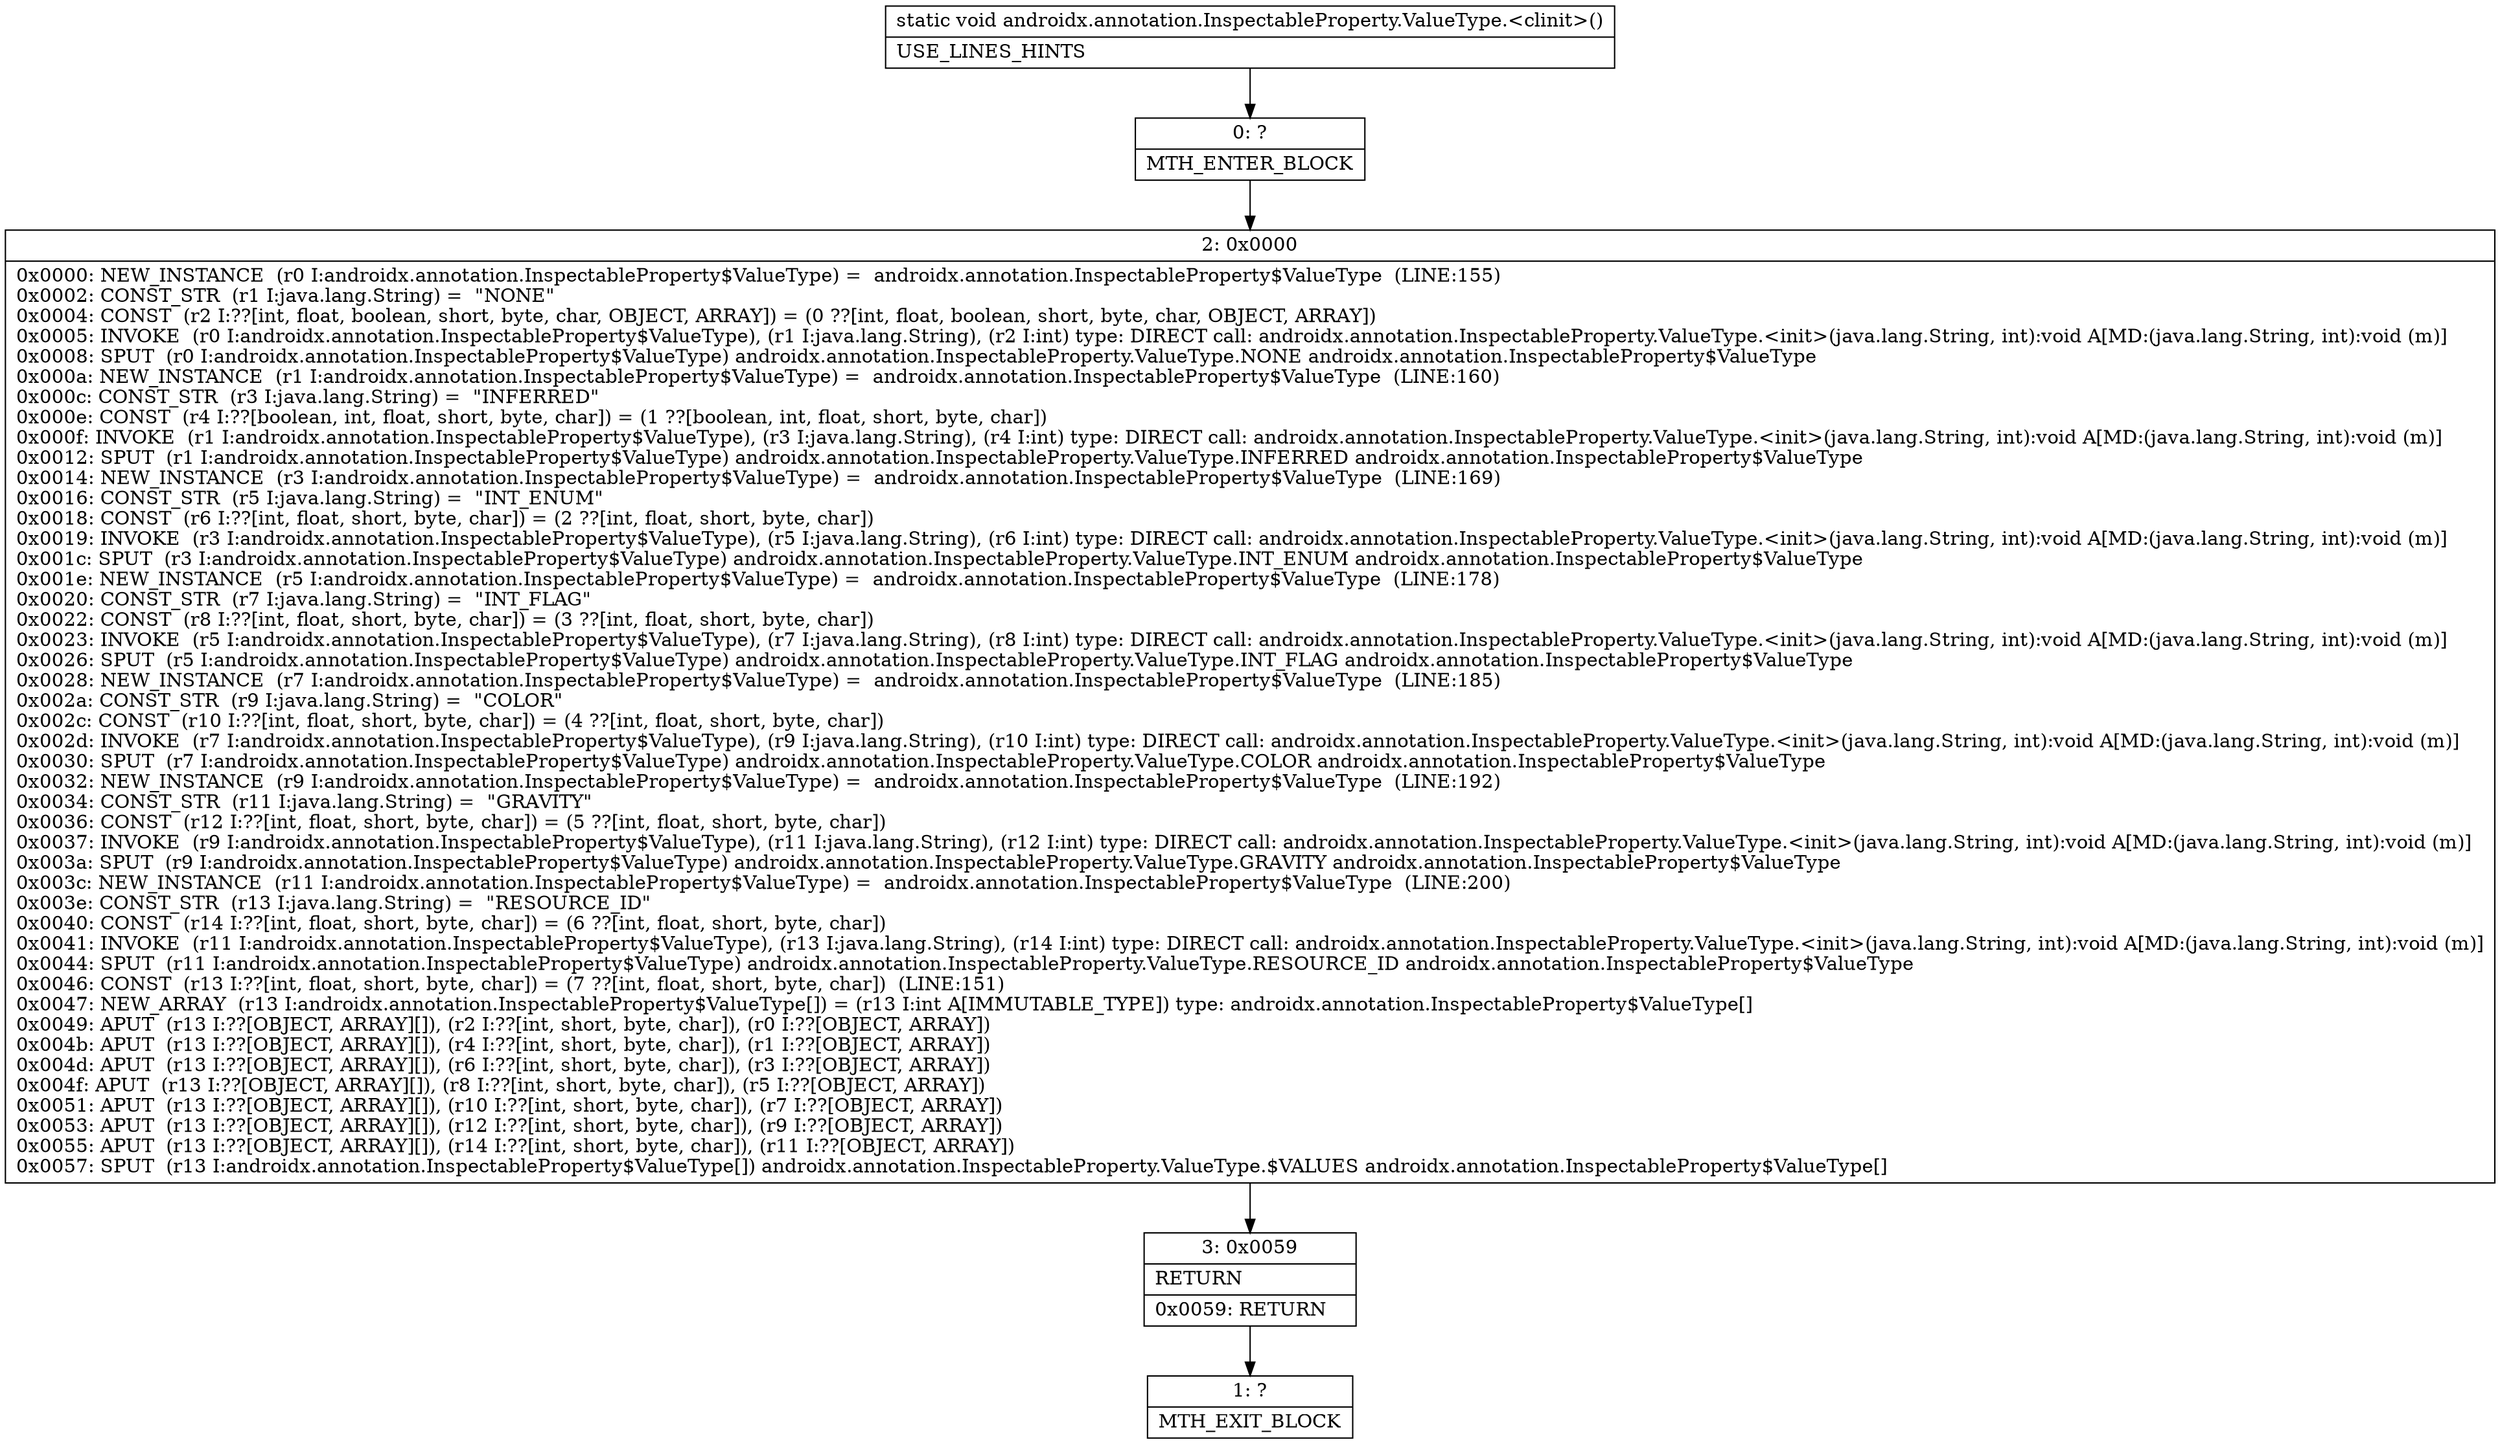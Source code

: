 digraph "CFG forandroidx.annotation.InspectableProperty.ValueType.\<clinit\>()V" {
Node_0 [shape=record,label="{0\:\ ?|MTH_ENTER_BLOCK\l}"];
Node_2 [shape=record,label="{2\:\ 0x0000|0x0000: NEW_INSTANCE  (r0 I:androidx.annotation.InspectableProperty$ValueType) =  androidx.annotation.InspectableProperty$ValueType  (LINE:155)\l0x0002: CONST_STR  (r1 I:java.lang.String) =  \"NONE\" \l0x0004: CONST  (r2 I:??[int, float, boolean, short, byte, char, OBJECT, ARRAY]) = (0 ??[int, float, boolean, short, byte, char, OBJECT, ARRAY]) \l0x0005: INVOKE  (r0 I:androidx.annotation.InspectableProperty$ValueType), (r1 I:java.lang.String), (r2 I:int) type: DIRECT call: androidx.annotation.InspectableProperty.ValueType.\<init\>(java.lang.String, int):void A[MD:(java.lang.String, int):void (m)]\l0x0008: SPUT  (r0 I:androidx.annotation.InspectableProperty$ValueType) androidx.annotation.InspectableProperty.ValueType.NONE androidx.annotation.InspectableProperty$ValueType \l0x000a: NEW_INSTANCE  (r1 I:androidx.annotation.InspectableProperty$ValueType) =  androidx.annotation.InspectableProperty$ValueType  (LINE:160)\l0x000c: CONST_STR  (r3 I:java.lang.String) =  \"INFERRED\" \l0x000e: CONST  (r4 I:??[boolean, int, float, short, byte, char]) = (1 ??[boolean, int, float, short, byte, char]) \l0x000f: INVOKE  (r1 I:androidx.annotation.InspectableProperty$ValueType), (r3 I:java.lang.String), (r4 I:int) type: DIRECT call: androidx.annotation.InspectableProperty.ValueType.\<init\>(java.lang.String, int):void A[MD:(java.lang.String, int):void (m)]\l0x0012: SPUT  (r1 I:androidx.annotation.InspectableProperty$ValueType) androidx.annotation.InspectableProperty.ValueType.INFERRED androidx.annotation.InspectableProperty$ValueType \l0x0014: NEW_INSTANCE  (r3 I:androidx.annotation.InspectableProperty$ValueType) =  androidx.annotation.InspectableProperty$ValueType  (LINE:169)\l0x0016: CONST_STR  (r5 I:java.lang.String) =  \"INT_ENUM\" \l0x0018: CONST  (r6 I:??[int, float, short, byte, char]) = (2 ??[int, float, short, byte, char]) \l0x0019: INVOKE  (r3 I:androidx.annotation.InspectableProperty$ValueType), (r5 I:java.lang.String), (r6 I:int) type: DIRECT call: androidx.annotation.InspectableProperty.ValueType.\<init\>(java.lang.String, int):void A[MD:(java.lang.String, int):void (m)]\l0x001c: SPUT  (r3 I:androidx.annotation.InspectableProperty$ValueType) androidx.annotation.InspectableProperty.ValueType.INT_ENUM androidx.annotation.InspectableProperty$ValueType \l0x001e: NEW_INSTANCE  (r5 I:androidx.annotation.InspectableProperty$ValueType) =  androidx.annotation.InspectableProperty$ValueType  (LINE:178)\l0x0020: CONST_STR  (r7 I:java.lang.String) =  \"INT_FLAG\" \l0x0022: CONST  (r8 I:??[int, float, short, byte, char]) = (3 ??[int, float, short, byte, char]) \l0x0023: INVOKE  (r5 I:androidx.annotation.InspectableProperty$ValueType), (r7 I:java.lang.String), (r8 I:int) type: DIRECT call: androidx.annotation.InspectableProperty.ValueType.\<init\>(java.lang.String, int):void A[MD:(java.lang.String, int):void (m)]\l0x0026: SPUT  (r5 I:androidx.annotation.InspectableProperty$ValueType) androidx.annotation.InspectableProperty.ValueType.INT_FLAG androidx.annotation.InspectableProperty$ValueType \l0x0028: NEW_INSTANCE  (r7 I:androidx.annotation.InspectableProperty$ValueType) =  androidx.annotation.InspectableProperty$ValueType  (LINE:185)\l0x002a: CONST_STR  (r9 I:java.lang.String) =  \"COLOR\" \l0x002c: CONST  (r10 I:??[int, float, short, byte, char]) = (4 ??[int, float, short, byte, char]) \l0x002d: INVOKE  (r7 I:androidx.annotation.InspectableProperty$ValueType), (r9 I:java.lang.String), (r10 I:int) type: DIRECT call: androidx.annotation.InspectableProperty.ValueType.\<init\>(java.lang.String, int):void A[MD:(java.lang.String, int):void (m)]\l0x0030: SPUT  (r7 I:androidx.annotation.InspectableProperty$ValueType) androidx.annotation.InspectableProperty.ValueType.COLOR androidx.annotation.InspectableProperty$ValueType \l0x0032: NEW_INSTANCE  (r9 I:androidx.annotation.InspectableProperty$ValueType) =  androidx.annotation.InspectableProperty$ValueType  (LINE:192)\l0x0034: CONST_STR  (r11 I:java.lang.String) =  \"GRAVITY\" \l0x0036: CONST  (r12 I:??[int, float, short, byte, char]) = (5 ??[int, float, short, byte, char]) \l0x0037: INVOKE  (r9 I:androidx.annotation.InspectableProperty$ValueType), (r11 I:java.lang.String), (r12 I:int) type: DIRECT call: androidx.annotation.InspectableProperty.ValueType.\<init\>(java.lang.String, int):void A[MD:(java.lang.String, int):void (m)]\l0x003a: SPUT  (r9 I:androidx.annotation.InspectableProperty$ValueType) androidx.annotation.InspectableProperty.ValueType.GRAVITY androidx.annotation.InspectableProperty$ValueType \l0x003c: NEW_INSTANCE  (r11 I:androidx.annotation.InspectableProperty$ValueType) =  androidx.annotation.InspectableProperty$ValueType  (LINE:200)\l0x003e: CONST_STR  (r13 I:java.lang.String) =  \"RESOURCE_ID\" \l0x0040: CONST  (r14 I:??[int, float, short, byte, char]) = (6 ??[int, float, short, byte, char]) \l0x0041: INVOKE  (r11 I:androidx.annotation.InspectableProperty$ValueType), (r13 I:java.lang.String), (r14 I:int) type: DIRECT call: androidx.annotation.InspectableProperty.ValueType.\<init\>(java.lang.String, int):void A[MD:(java.lang.String, int):void (m)]\l0x0044: SPUT  (r11 I:androidx.annotation.InspectableProperty$ValueType) androidx.annotation.InspectableProperty.ValueType.RESOURCE_ID androidx.annotation.InspectableProperty$ValueType \l0x0046: CONST  (r13 I:??[int, float, short, byte, char]) = (7 ??[int, float, short, byte, char])  (LINE:151)\l0x0047: NEW_ARRAY  (r13 I:androidx.annotation.InspectableProperty$ValueType[]) = (r13 I:int A[IMMUTABLE_TYPE]) type: androidx.annotation.InspectableProperty$ValueType[] \l0x0049: APUT  (r13 I:??[OBJECT, ARRAY][]), (r2 I:??[int, short, byte, char]), (r0 I:??[OBJECT, ARRAY]) \l0x004b: APUT  (r13 I:??[OBJECT, ARRAY][]), (r4 I:??[int, short, byte, char]), (r1 I:??[OBJECT, ARRAY]) \l0x004d: APUT  (r13 I:??[OBJECT, ARRAY][]), (r6 I:??[int, short, byte, char]), (r3 I:??[OBJECT, ARRAY]) \l0x004f: APUT  (r13 I:??[OBJECT, ARRAY][]), (r8 I:??[int, short, byte, char]), (r5 I:??[OBJECT, ARRAY]) \l0x0051: APUT  (r13 I:??[OBJECT, ARRAY][]), (r10 I:??[int, short, byte, char]), (r7 I:??[OBJECT, ARRAY]) \l0x0053: APUT  (r13 I:??[OBJECT, ARRAY][]), (r12 I:??[int, short, byte, char]), (r9 I:??[OBJECT, ARRAY]) \l0x0055: APUT  (r13 I:??[OBJECT, ARRAY][]), (r14 I:??[int, short, byte, char]), (r11 I:??[OBJECT, ARRAY]) \l0x0057: SPUT  (r13 I:androidx.annotation.InspectableProperty$ValueType[]) androidx.annotation.InspectableProperty.ValueType.$VALUES androidx.annotation.InspectableProperty$ValueType[] \l}"];
Node_3 [shape=record,label="{3\:\ 0x0059|RETURN\l|0x0059: RETURN   \l}"];
Node_1 [shape=record,label="{1\:\ ?|MTH_EXIT_BLOCK\l}"];
MethodNode[shape=record,label="{static void androidx.annotation.InspectableProperty.ValueType.\<clinit\>()  | USE_LINES_HINTS\l}"];
MethodNode -> Node_0;Node_0 -> Node_2;
Node_2 -> Node_3;
Node_3 -> Node_1;
}

